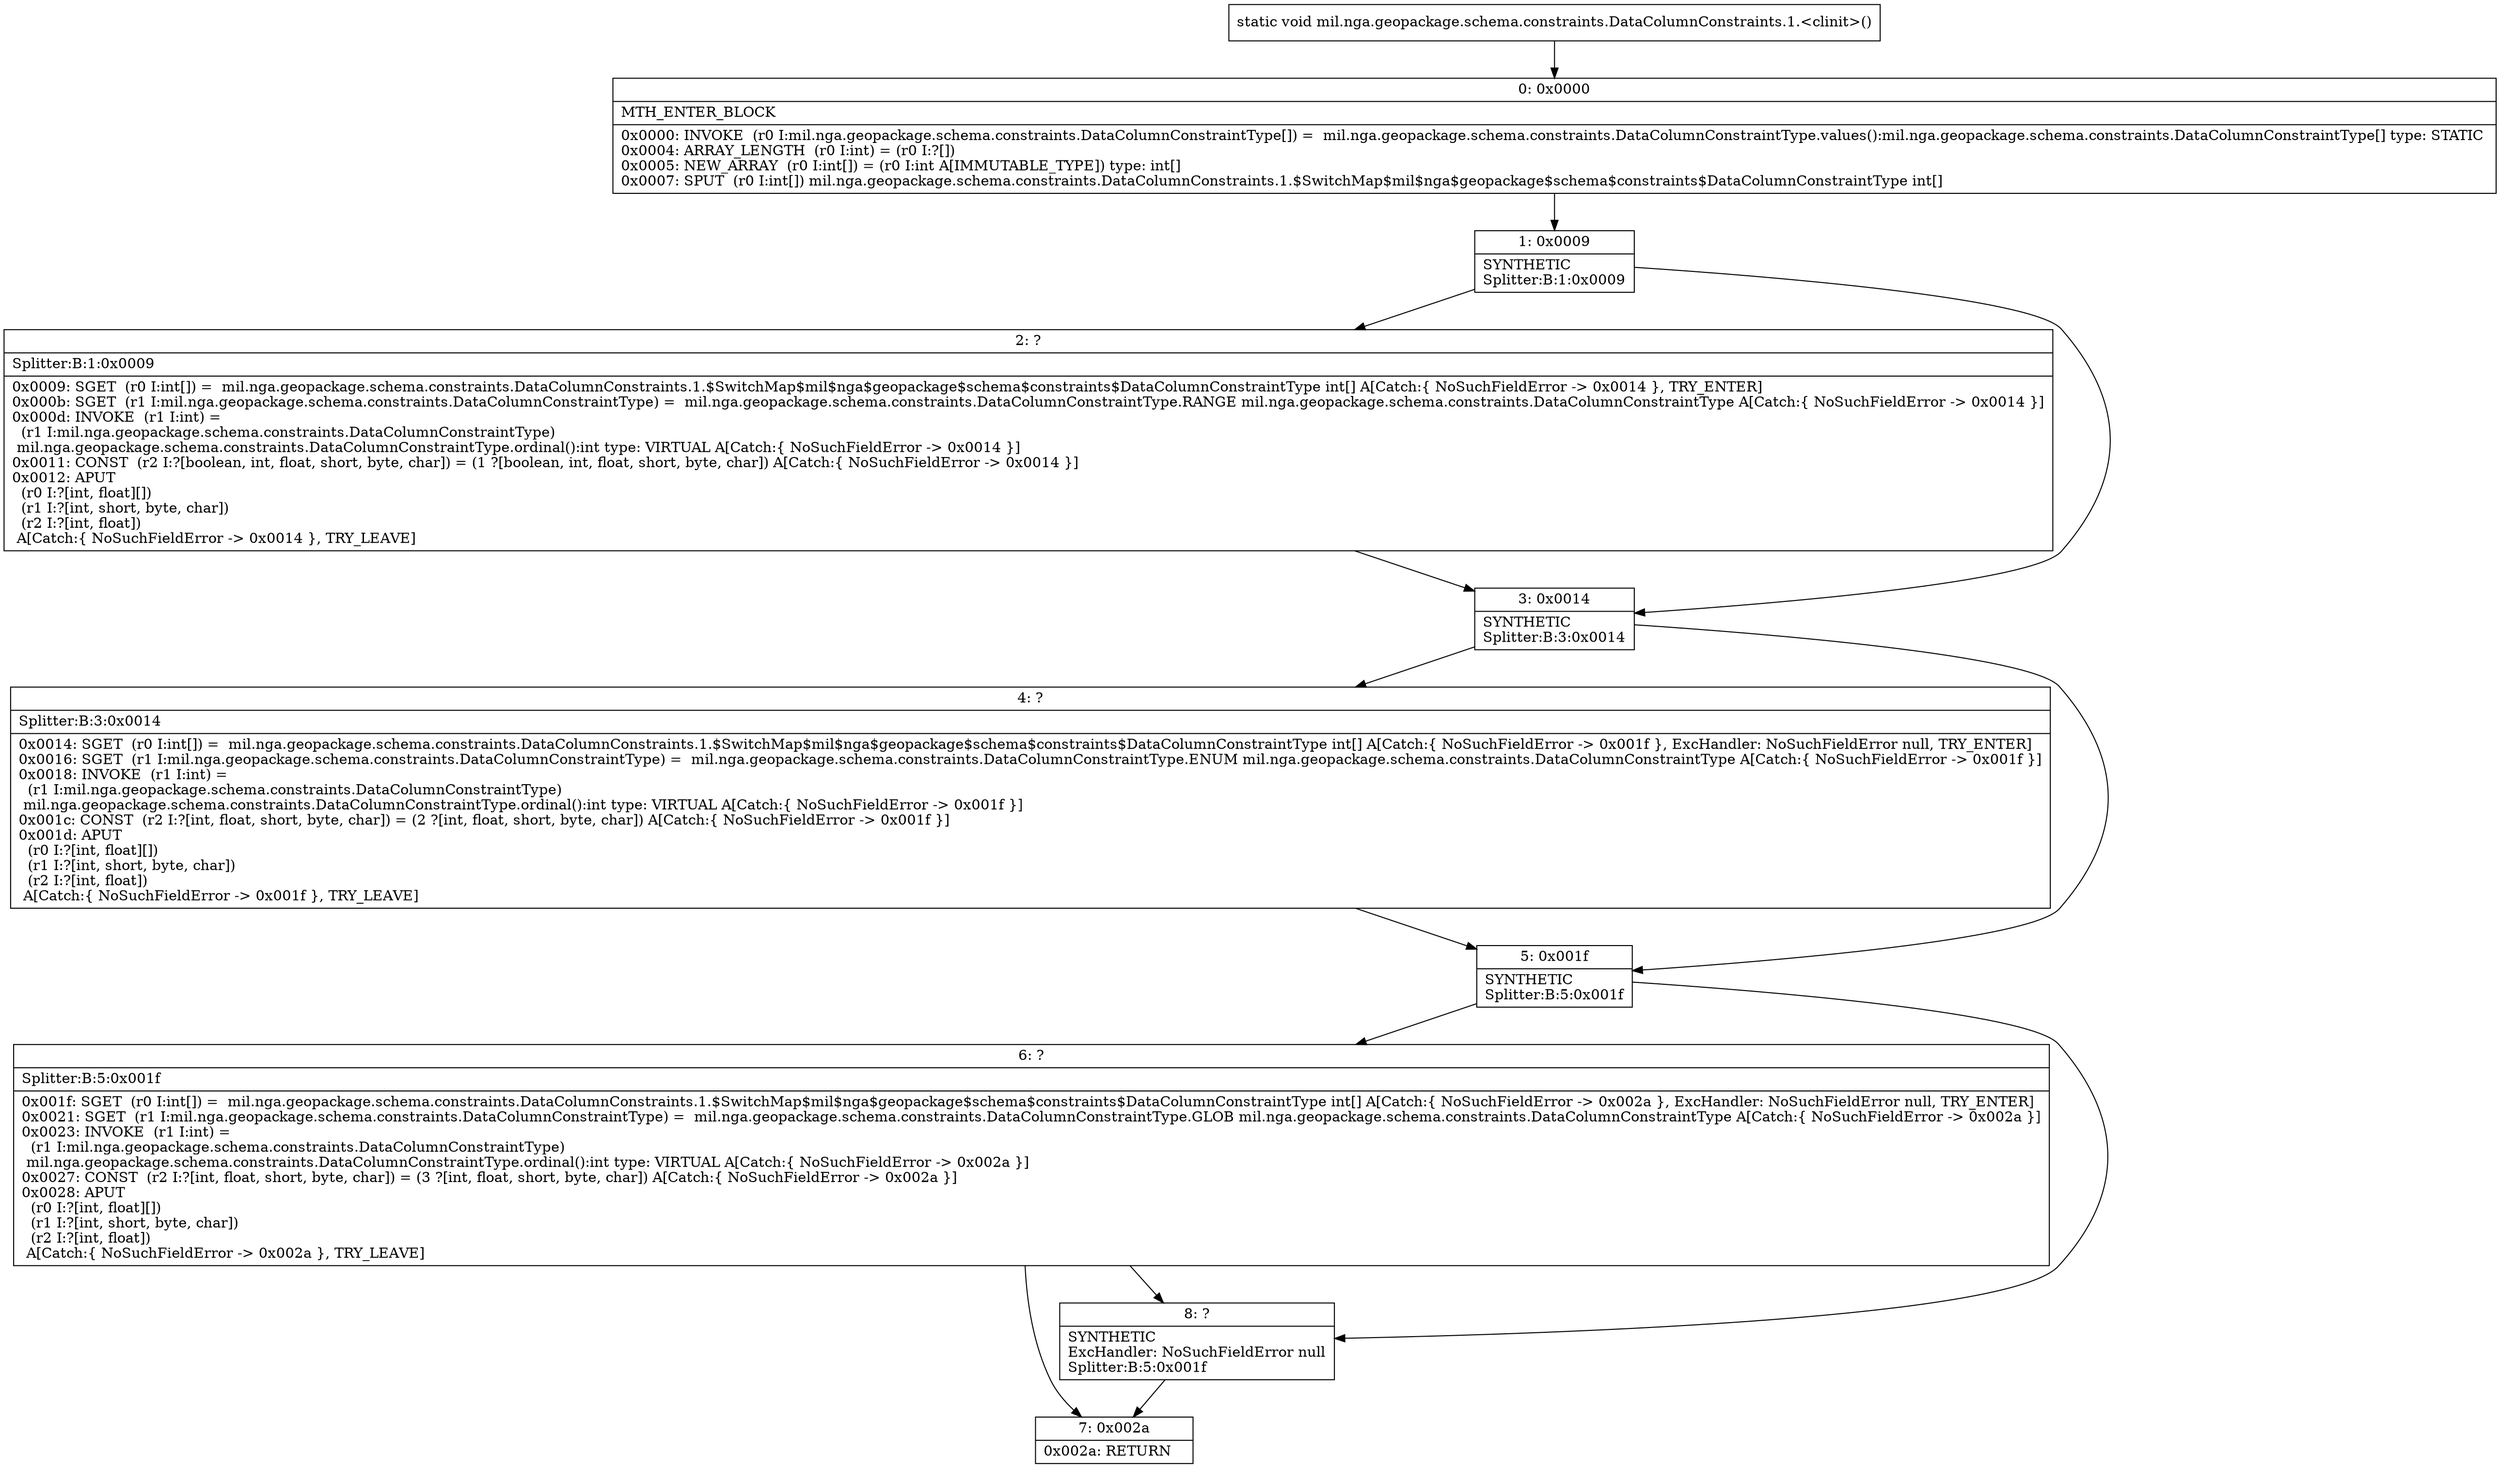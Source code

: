 digraph "CFG formil.nga.geopackage.schema.constraints.DataColumnConstraints.1.\<clinit\>()V" {
Node_0 [shape=record,label="{0\:\ 0x0000|MTH_ENTER_BLOCK\l|0x0000: INVOKE  (r0 I:mil.nga.geopackage.schema.constraints.DataColumnConstraintType[]) =  mil.nga.geopackage.schema.constraints.DataColumnConstraintType.values():mil.nga.geopackage.schema.constraints.DataColumnConstraintType[] type: STATIC \l0x0004: ARRAY_LENGTH  (r0 I:int) = (r0 I:?[]) \l0x0005: NEW_ARRAY  (r0 I:int[]) = (r0 I:int A[IMMUTABLE_TYPE]) type: int[] \l0x0007: SPUT  (r0 I:int[]) mil.nga.geopackage.schema.constraints.DataColumnConstraints.1.$SwitchMap$mil$nga$geopackage$schema$constraints$DataColumnConstraintType int[] \l}"];
Node_1 [shape=record,label="{1\:\ 0x0009|SYNTHETIC\lSplitter:B:1:0x0009\l}"];
Node_2 [shape=record,label="{2\:\ ?|Splitter:B:1:0x0009\l|0x0009: SGET  (r0 I:int[]) =  mil.nga.geopackage.schema.constraints.DataColumnConstraints.1.$SwitchMap$mil$nga$geopackage$schema$constraints$DataColumnConstraintType int[] A[Catch:\{ NoSuchFieldError \-\> 0x0014 \}, TRY_ENTER]\l0x000b: SGET  (r1 I:mil.nga.geopackage.schema.constraints.DataColumnConstraintType) =  mil.nga.geopackage.schema.constraints.DataColumnConstraintType.RANGE mil.nga.geopackage.schema.constraints.DataColumnConstraintType A[Catch:\{ NoSuchFieldError \-\> 0x0014 \}]\l0x000d: INVOKE  (r1 I:int) = \l  (r1 I:mil.nga.geopackage.schema.constraints.DataColumnConstraintType)\l mil.nga.geopackage.schema.constraints.DataColumnConstraintType.ordinal():int type: VIRTUAL A[Catch:\{ NoSuchFieldError \-\> 0x0014 \}]\l0x0011: CONST  (r2 I:?[boolean, int, float, short, byte, char]) = (1 ?[boolean, int, float, short, byte, char]) A[Catch:\{ NoSuchFieldError \-\> 0x0014 \}]\l0x0012: APUT  \l  (r0 I:?[int, float][])\l  (r1 I:?[int, short, byte, char])\l  (r2 I:?[int, float])\l A[Catch:\{ NoSuchFieldError \-\> 0x0014 \}, TRY_LEAVE]\l}"];
Node_3 [shape=record,label="{3\:\ 0x0014|SYNTHETIC\lSplitter:B:3:0x0014\l}"];
Node_4 [shape=record,label="{4\:\ ?|Splitter:B:3:0x0014\l|0x0014: SGET  (r0 I:int[]) =  mil.nga.geopackage.schema.constraints.DataColumnConstraints.1.$SwitchMap$mil$nga$geopackage$schema$constraints$DataColumnConstraintType int[] A[Catch:\{ NoSuchFieldError \-\> 0x001f \}, ExcHandler: NoSuchFieldError null, TRY_ENTER]\l0x0016: SGET  (r1 I:mil.nga.geopackage.schema.constraints.DataColumnConstraintType) =  mil.nga.geopackage.schema.constraints.DataColumnConstraintType.ENUM mil.nga.geopackage.schema.constraints.DataColumnConstraintType A[Catch:\{ NoSuchFieldError \-\> 0x001f \}]\l0x0018: INVOKE  (r1 I:int) = \l  (r1 I:mil.nga.geopackage.schema.constraints.DataColumnConstraintType)\l mil.nga.geopackage.schema.constraints.DataColumnConstraintType.ordinal():int type: VIRTUAL A[Catch:\{ NoSuchFieldError \-\> 0x001f \}]\l0x001c: CONST  (r2 I:?[int, float, short, byte, char]) = (2 ?[int, float, short, byte, char]) A[Catch:\{ NoSuchFieldError \-\> 0x001f \}]\l0x001d: APUT  \l  (r0 I:?[int, float][])\l  (r1 I:?[int, short, byte, char])\l  (r2 I:?[int, float])\l A[Catch:\{ NoSuchFieldError \-\> 0x001f \}, TRY_LEAVE]\l}"];
Node_5 [shape=record,label="{5\:\ 0x001f|SYNTHETIC\lSplitter:B:5:0x001f\l}"];
Node_6 [shape=record,label="{6\:\ ?|Splitter:B:5:0x001f\l|0x001f: SGET  (r0 I:int[]) =  mil.nga.geopackage.schema.constraints.DataColumnConstraints.1.$SwitchMap$mil$nga$geopackage$schema$constraints$DataColumnConstraintType int[] A[Catch:\{ NoSuchFieldError \-\> 0x002a \}, ExcHandler: NoSuchFieldError null, TRY_ENTER]\l0x0021: SGET  (r1 I:mil.nga.geopackage.schema.constraints.DataColumnConstraintType) =  mil.nga.geopackage.schema.constraints.DataColumnConstraintType.GLOB mil.nga.geopackage.schema.constraints.DataColumnConstraintType A[Catch:\{ NoSuchFieldError \-\> 0x002a \}]\l0x0023: INVOKE  (r1 I:int) = \l  (r1 I:mil.nga.geopackage.schema.constraints.DataColumnConstraintType)\l mil.nga.geopackage.schema.constraints.DataColumnConstraintType.ordinal():int type: VIRTUAL A[Catch:\{ NoSuchFieldError \-\> 0x002a \}]\l0x0027: CONST  (r2 I:?[int, float, short, byte, char]) = (3 ?[int, float, short, byte, char]) A[Catch:\{ NoSuchFieldError \-\> 0x002a \}]\l0x0028: APUT  \l  (r0 I:?[int, float][])\l  (r1 I:?[int, short, byte, char])\l  (r2 I:?[int, float])\l A[Catch:\{ NoSuchFieldError \-\> 0x002a \}, TRY_LEAVE]\l}"];
Node_7 [shape=record,label="{7\:\ 0x002a|0x002a: RETURN   \l}"];
Node_8 [shape=record,label="{8\:\ ?|SYNTHETIC\lExcHandler: NoSuchFieldError null\lSplitter:B:5:0x001f\l}"];
MethodNode[shape=record,label="{static void mil.nga.geopackage.schema.constraints.DataColumnConstraints.1.\<clinit\>() }"];
MethodNode -> Node_0;
Node_0 -> Node_1;
Node_1 -> Node_2;
Node_1 -> Node_3;
Node_2 -> Node_3;
Node_3 -> Node_4;
Node_3 -> Node_5;
Node_4 -> Node_5;
Node_5 -> Node_6;
Node_5 -> Node_8;
Node_6 -> Node_7;
Node_6 -> Node_8;
Node_8 -> Node_7;
}

